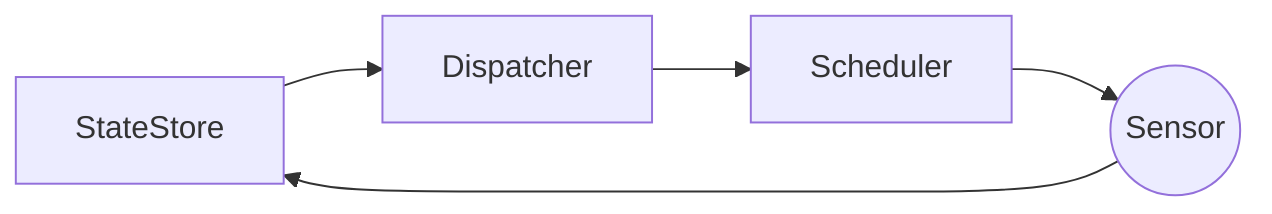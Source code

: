 graph LR;

	StateStore;
	Dispatcher;
	Scheduler;
    HostLoadSensor((Sensor));

	StateStore --> Dispatcher
	Dispatcher --> Scheduler
    Scheduler --> HostLoadSensor 
    HostLoadSensor --> StateStore